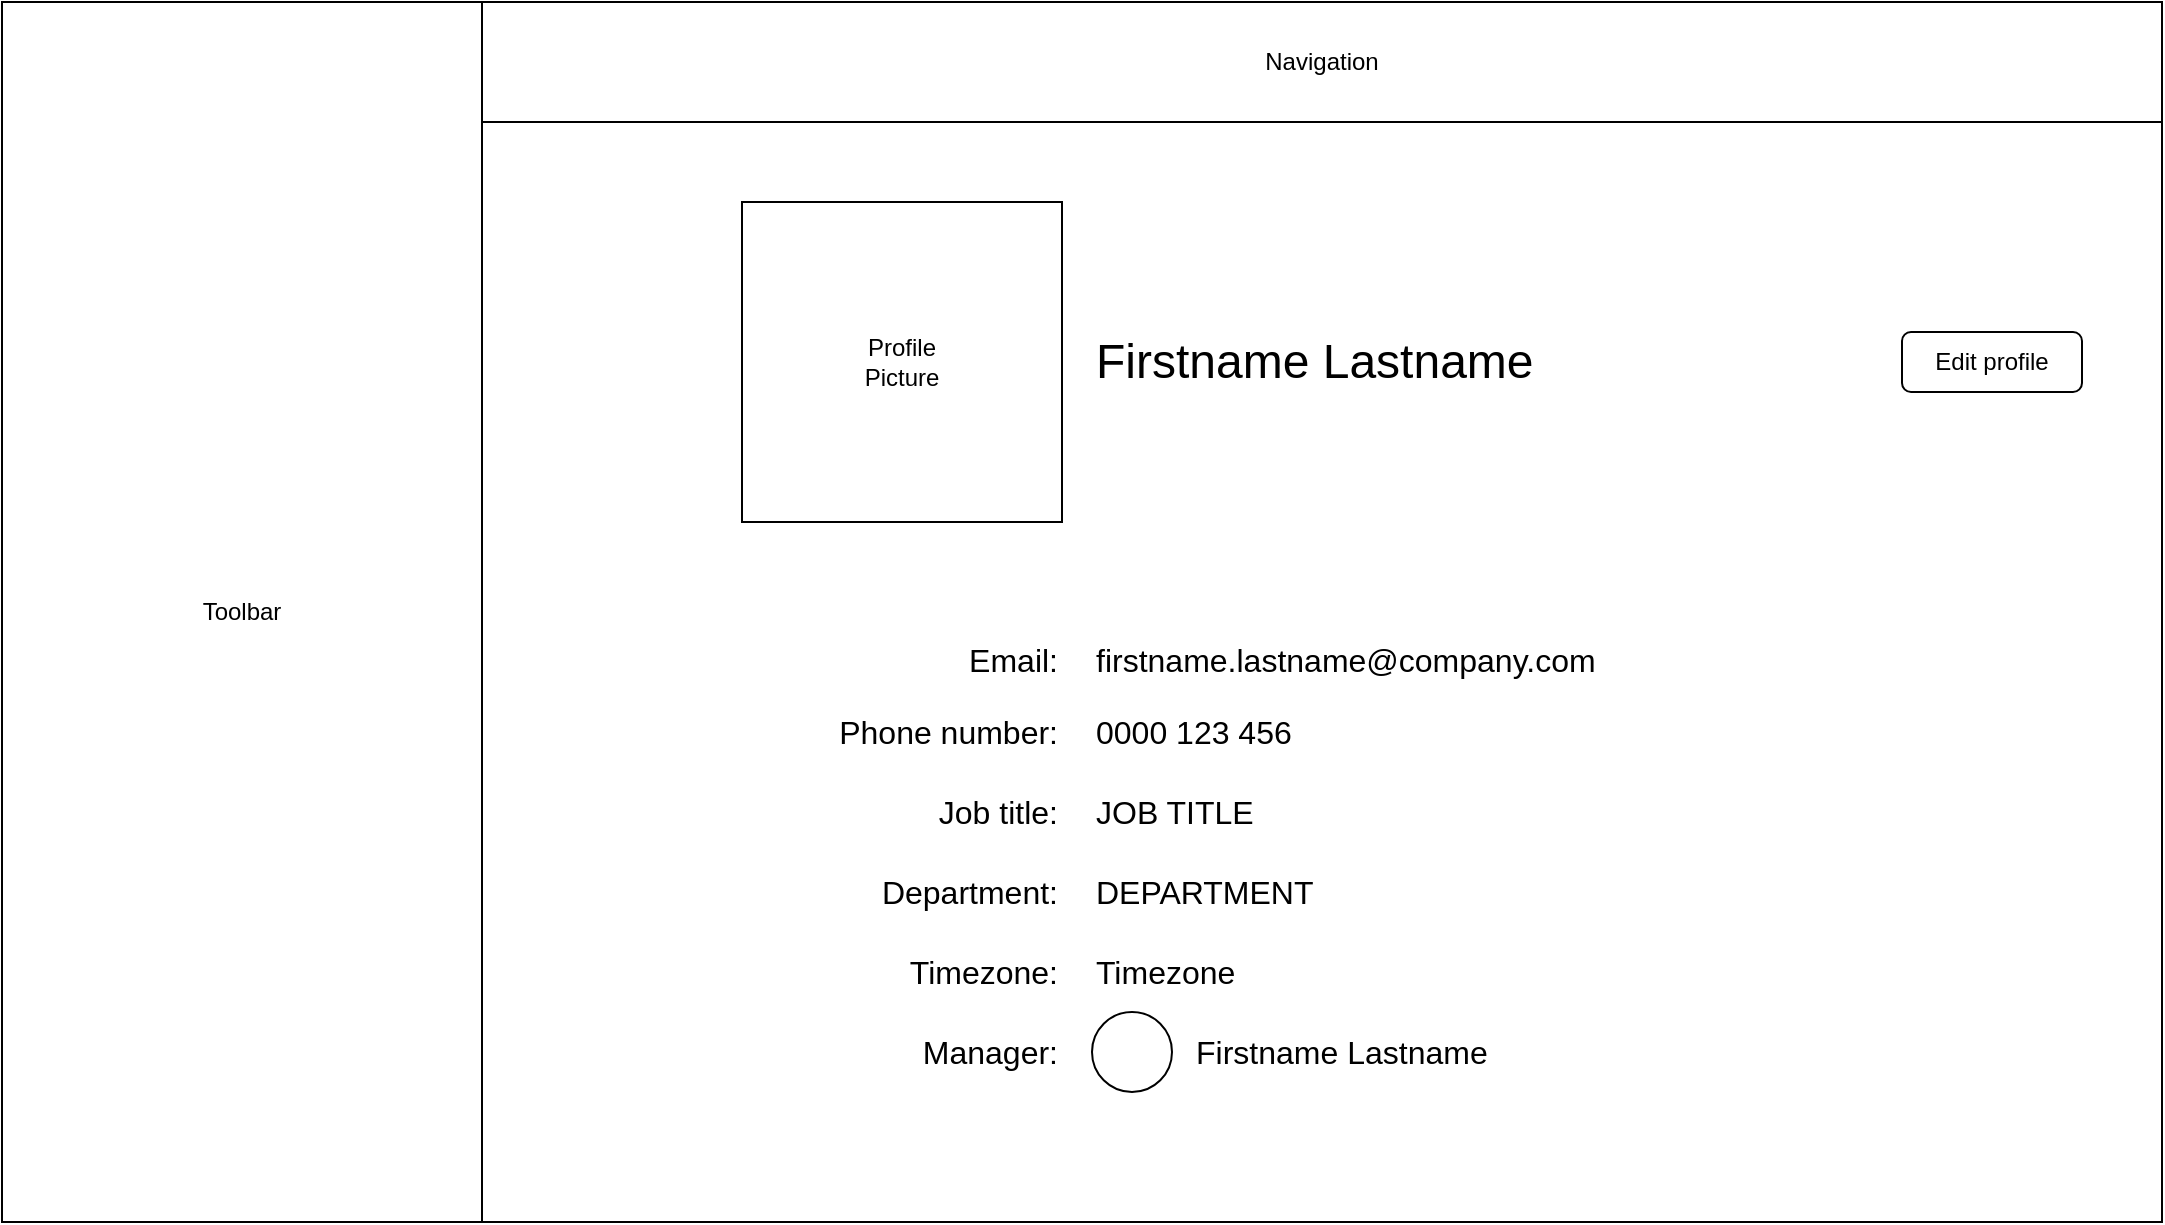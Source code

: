 <mxfile>
    <diagram id="FTg8HaYWv7W5L9TOFE8W" name="Page-1">
        <mxGraphModel dx="1386" dy="779" grid="1" gridSize="10" guides="1" tooltips="1" connect="1" arrows="1" fold="1" page="1" pageScale="1" pageWidth="1169" pageHeight="827" math="0" shadow="0">
            <root>
                <mxCell id="0"/>
                <mxCell id="1" parent="0"/>
                <mxCell id="2" value="Toolbar" style="rounded=0;whiteSpace=wrap;html=1;" parent="1" vertex="1">
                    <mxGeometry x="40" y="100" width="240" height="610" as="geometry"/>
                </mxCell>
                <mxCell id="3" value="Navigation" style="rounded=0;whiteSpace=wrap;html=1;" parent="1" vertex="1">
                    <mxGeometry x="280" y="100" width="840" height="60" as="geometry"/>
                </mxCell>
                <mxCell id="4" value="" style="rounded=0;whiteSpace=wrap;html=1;fontSize=12;" parent="1" vertex="1">
                    <mxGeometry x="280" y="160" width="840" height="550" as="geometry"/>
                </mxCell>
                <mxCell id="88" value="Profile&lt;br&gt;Picture" style="whiteSpace=wrap;html=1;aspect=fixed;" vertex="1" parent="1">
                    <mxGeometry x="410" y="200" width="160" height="160" as="geometry"/>
                </mxCell>
                <mxCell id="89" value="Firstname Lastname" style="text;html=1;strokeColor=none;fillColor=none;align=left;verticalAlign=middle;whiteSpace=wrap;rounded=0;fontSize=24;" vertex="1" parent="1">
                    <mxGeometry x="585" y="257.5" width="225" height="45" as="geometry"/>
                </mxCell>
                <mxCell id="96" value="&lt;font style=&quot;font-size: 12px;&quot;&gt;Edit profile&lt;/font&gt;" style="rounded=1;whiteSpace=wrap;html=1;fontSize=12;" vertex="1" parent="1">
                    <mxGeometry x="990" y="265" width="90" height="30" as="geometry"/>
                </mxCell>
                <mxCell id="97" value="Email:" style="text;html=1;strokeColor=none;fillColor=none;align=right;verticalAlign=middle;whiteSpace=wrap;rounded=0;fontSize=16;" vertex="1" parent="1">
                    <mxGeometry x="510" y="414" width="60" height="30" as="geometry"/>
                </mxCell>
                <mxCell id="98" value="Phone number:" style="text;html=1;strokeColor=none;fillColor=none;align=right;verticalAlign=middle;whiteSpace=wrap;rounded=0;fontSize=16;" vertex="1" parent="1">
                    <mxGeometry x="440" y="450" width="130" height="30" as="geometry"/>
                </mxCell>
                <mxCell id="99" value="Job title:" style="text;html=1;strokeColor=none;fillColor=none;align=right;verticalAlign=middle;whiteSpace=wrap;rounded=0;fontSize=16;" vertex="1" parent="1">
                    <mxGeometry x="500" y="490" width="70" height="30" as="geometry"/>
                </mxCell>
                <mxCell id="100" value="Department:" style="text;html=1;strokeColor=none;fillColor=none;align=right;verticalAlign=middle;whiteSpace=wrap;rounded=0;fontSize=16;" vertex="1" parent="1">
                    <mxGeometry x="470" y="530" width="100" height="30" as="geometry"/>
                </mxCell>
                <mxCell id="101" value="Timezone:" style="text;html=1;strokeColor=none;fillColor=none;align=right;verticalAlign=middle;whiteSpace=wrap;rounded=0;fontSize=16;" vertex="1" parent="1">
                    <mxGeometry x="490" y="570" width="80" height="30" as="geometry"/>
                </mxCell>
                <mxCell id="102" value="Manager:" style="text;html=1;strokeColor=none;fillColor=none;align=right;verticalAlign=middle;whiteSpace=wrap;rounded=0;fontSize=16;" vertex="1" parent="1">
                    <mxGeometry x="490" y="610" width="80" height="30" as="geometry"/>
                </mxCell>
                <mxCell id="103" value="firstname.lastname@company.com" style="text;html=1;strokeColor=none;fillColor=none;align=left;verticalAlign=middle;whiteSpace=wrap;rounded=0;fontSize=16;" vertex="1" parent="1">
                    <mxGeometry x="585" y="414" width="265" height="30" as="geometry"/>
                </mxCell>
                <mxCell id="104" value="0000 123 456" style="text;html=1;strokeColor=none;fillColor=none;align=left;verticalAlign=middle;whiteSpace=wrap;rounded=0;fontSize=16;" vertex="1" parent="1">
                    <mxGeometry x="585" y="450" width="105" height="30" as="geometry"/>
                </mxCell>
                <mxCell id="105" value="JOB TITLE" style="text;html=1;strokeColor=none;fillColor=none;align=left;verticalAlign=middle;whiteSpace=wrap;rounded=0;fontSize=16;" vertex="1" parent="1">
                    <mxGeometry x="585" y="490" width="105" height="30" as="geometry"/>
                </mxCell>
                <mxCell id="107" value="DEPARTMENT" style="text;html=1;strokeColor=none;fillColor=none;align=left;verticalAlign=middle;whiteSpace=wrap;rounded=0;fontSize=16;" vertex="1" parent="1">
                    <mxGeometry x="585" y="530" width="105" height="30" as="geometry"/>
                </mxCell>
                <mxCell id="108" value="Timezone" style="text;html=1;strokeColor=none;fillColor=none;align=left;verticalAlign=middle;whiteSpace=wrap;rounded=0;fontSize=16;" vertex="1" parent="1">
                    <mxGeometry x="585" y="570" width="105" height="30" as="geometry"/>
                </mxCell>
                <mxCell id="109" value="" style="ellipse;whiteSpace=wrap;html=1;aspect=fixed;fontSize=16;" vertex="1" parent="1">
                    <mxGeometry x="585" y="605" width="40" height="40" as="geometry"/>
                </mxCell>
                <mxCell id="110" value="Firstname Lastname" style="text;html=1;strokeColor=none;fillColor=none;align=left;verticalAlign=middle;whiteSpace=wrap;rounded=0;fontSize=16;" vertex="1" parent="1">
                    <mxGeometry x="635" y="610" width="155" height="30" as="geometry"/>
                </mxCell>
            </root>
        </mxGraphModel>
    </diagram>
</mxfile>